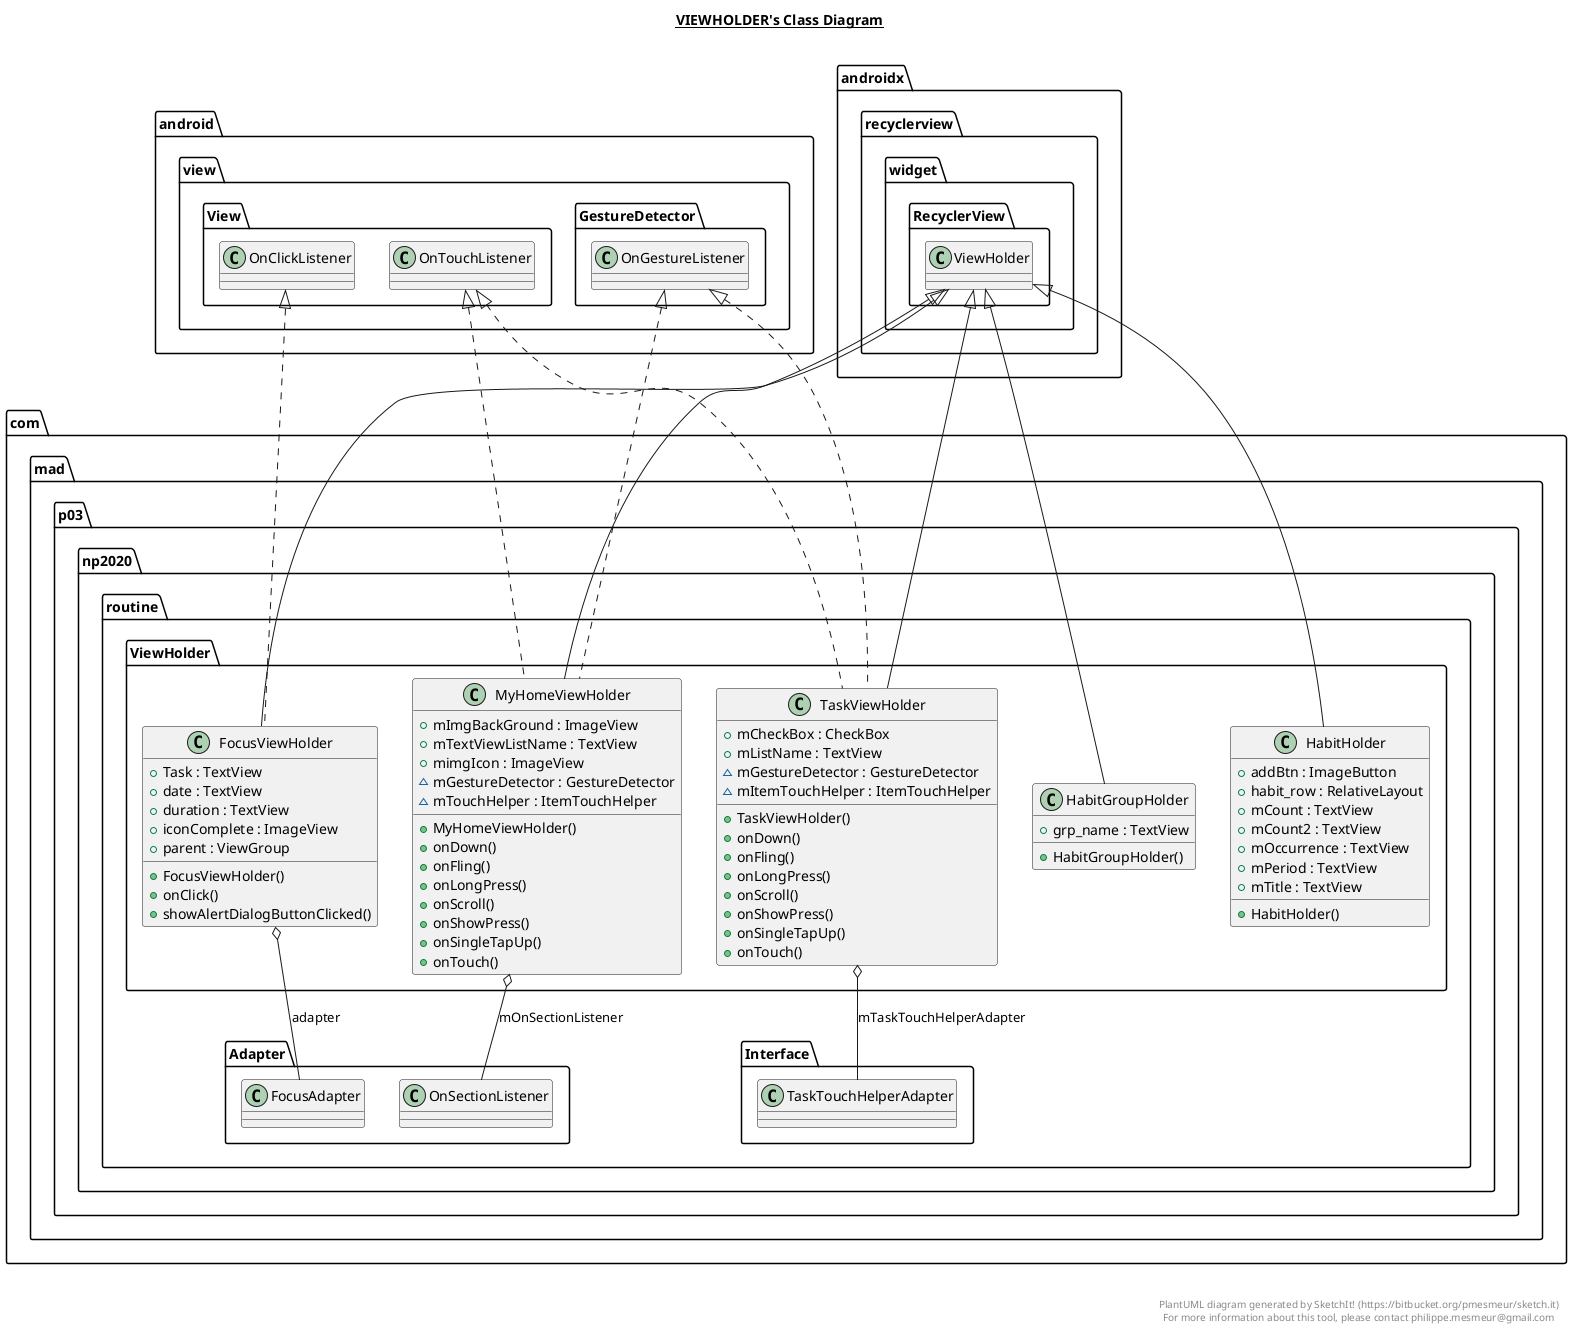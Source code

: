 @startuml

title __VIEWHOLDER's Class Diagram__\n

  namespace com.mad.p03.np2020.routine {
    namespace ViewHolder {
      class com.mad.p03.np2020.routine.ViewHolder.FocusViewHolder {
          + Task : TextView
          + date : TextView
          + duration : TextView
          + iconComplete : ImageView
          + parent : ViewGroup
          + FocusViewHolder()
          + onClick()
          + showAlertDialogButtonClicked()
      }
    }
  }
  

  namespace com.mad.p03.np2020.routine {
    namespace ViewHolder {
      class com.mad.p03.np2020.routine.ViewHolder.HabitGroupHolder {
          + grp_name : TextView
          + HabitGroupHolder()
      }
    }
  }
  

  namespace com.mad.p03.np2020.routine {
    namespace ViewHolder {
      class com.mad.p03.np2020.routine.ViewHolder.HabitHolder {
          + addBtn : ImageButton
          + habit_row : RelativeLayout
          + mCount : TextView
          + mCount2 : TextView
          + mOccurrence : TextView
          + mPeriod : TextView
          + mTitle : TextView
          + HabitHolder()
      }
    }
  }
  

  namespace com.mad.p03.np2020.routine {
    namespace ViewHolder {
      class com.mad.p03.np2020.routine.ViewHolder.MyHomeViewHolder {
          + mImgBackGround : ImageView
          + mTextViewListName : TextView
          + mimgIcon : ImageView
          ~ mGestureDetector : GestureDetector
          ~ mTouchHelper : ItemTouchHelper
          + MyHomeViewHolder()
          + onDown()
          + onFling()
          + onLongPress()
          + onScroll()
          + onShowPress()
          + onSingleTapUp()
          + onTouch()
      }
    }
  }
  

  namespace com.mad.p03.np2020.routine {
    namespace ViewHolder {
      class com.mad.p03.np2020.routine.ViewHolder.TaskViewHolder {
          + mCheckBox : CheckBox
          + mListName : TextView
          ~ mGestureDetector : GestureDetector
          ~ mItemTouchHelper : ItemTouchHelper
          + TaskViewHolder()
          + onDown()
          + onFling()
          + onLongPress()
          + onScroll()
          + onShowPress()
          + onSingleTapUp()
          + onTouch()
      }
    }
  }
  

  com.mad.p03.np2020.routine.ViewHolder.FocusViewHolder .up.|> android.view.View.OnClickListener
  com.mad.p03.np2020.routine.ViewHolder.FocusViewHolder -up-|> androidx.recyclerview.widget.RecyclerView.ViewHolder
  com.mad.p03.np2020.routine.ViewHolder.FocusViewHolder o-- com.mad.p03.np2020.routine.Adapter.FocusAdapter : adapter
  com.mad.p03.np2020.routine.ViewHolder.HabitGroupHolder -up-|> androidx.recyclerview.widget.RecyclerView.ViewHolder
  com.mad.p03.np2020.routine.ViewHolder.HabitHolder -up-|> androidx.recyclerview.widget.RecyclerView.ViewHolder
  com.mad.p03.np2020.routine.ViewHolder.MyHomeViewHolder .up.|> android.view.GestureDetector.OnGestureListener
  com.mad.p03.np2020.routine.ViewHolder.MyHomeViewHolder .up.|> android.view.View.OnTouchListener
  com.mad.p03.np2020.routine.ViewHolder.MyHomeViewHolder -up-|> androidx.recyclerview.widget.RecyclerView.ViewHolder
  com.mad.p03.np2020.routine.ViewHolder.MyHomeViewHolder o-- com.mad.p03.np2020.routine.Adapter.OnSectionListener : mOnSectionListener
  com.mad.p03.np2020.routine.ViewHolder.TaskViewHolder .up.|> android.view.GestureDetector.OnGestureListener
  com.mad.p03.np2020.routine.ViewHolder.TaskViewHolder .up.|> android.view.View.OnTouchListener
  com.mad.p03.np2020.routine.ViewHolder.TaskViewHolder -up-|> androidx.recyclerview.widget.RecyclerView.ViewHolder
  com.mad.p03.np2020.routine.ViewHolder.TaskViewHolder o-- com.mad.p03.np2020.routine.Interface.TaskTouchHelperAdapter : mTaskTouchHelperAdapter


right footer


PlantUML diagram generated by SketchIt! (https://bitbucket.org/pmesmeur/sketch.it)
For more information about this tool, please contact philippe.mesmeur@gmail.com
endfooter

@enduml
